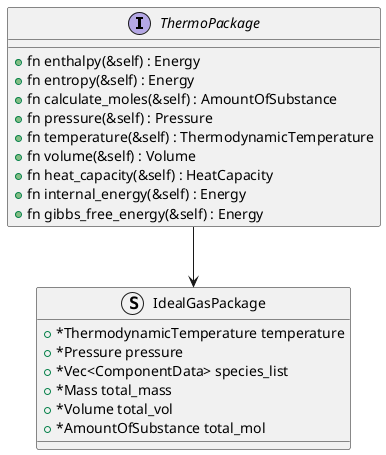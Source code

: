 @startuml ideal_gas_package_class_design


Interface ThermoPackage {
    + fn enthalpy(&self) : Energy
    + fn entropy(&self) : Energy
    + fn calculate_moles(&self) : AmountOfSubstance
    + fn pressure(&self) : Pressure
    + fn temperature(&self) : ThermodynamicTemperature
    + fn volume(&self) : Volume
    + fn heat_capacity(&self) : HeatCapacity
    + fn internal_energy(&self) : Energy
    + fn gibbs_free_energy(&self) : Energy
}

Struct IdealGasPackage {
  + *ThermodynamicTemperature temperature
  + *Pressure pressure
  + *Vec<ComponentData> species_list
  + *Mass total_mass
  + *Volume total_vol
  + *AmountOfSubstance total_mol
}

ThermoPackage --> IdealGasPackage

@enduml
